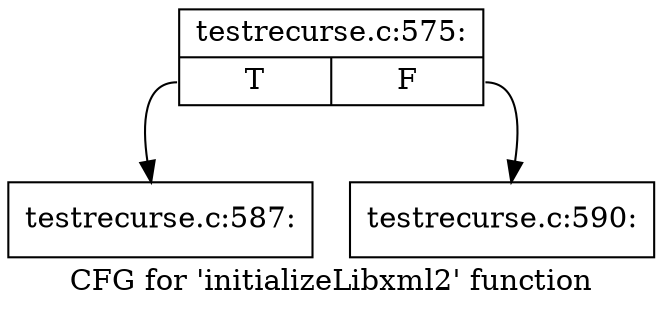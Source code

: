digraph "CFG for 'initializeLibxml2' function" {
	label="CFG for 'initializeLibxml2' function";

	Node0x4599ae0 [shape=record,label="{testrecurse.c:575:|{<s0>T|<s1>F}}"];
	Node0x4599ae0:s0 -> Node0x45adb70;
	Node0x4599ae0:s1 -> Node0x45b6350;
	Node0x45adb70 [shape=record,label="{testrecurse.c:587:}"];
	Node0x45b6350 [shape=record,label="{testrecurse.c:590:}"];
}
